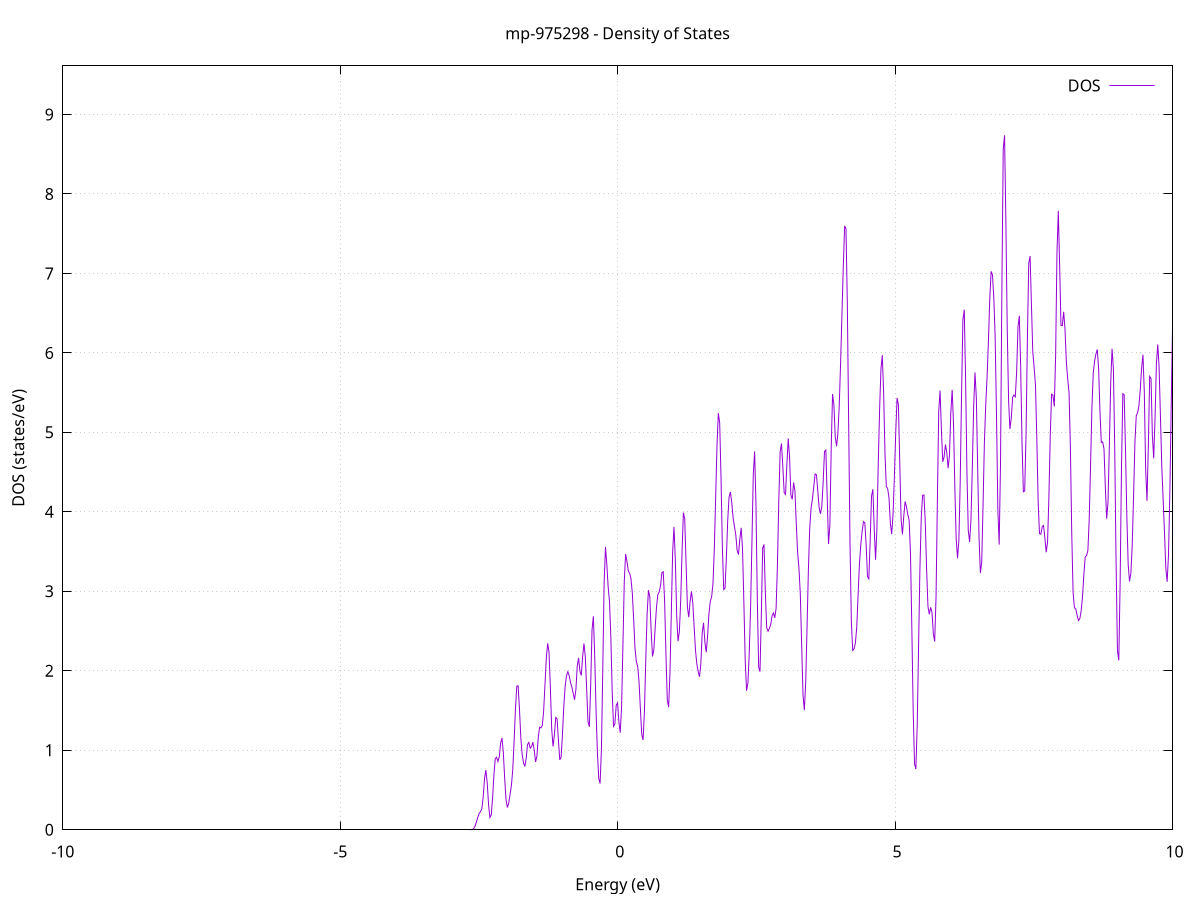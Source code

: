 set title 'mp-975298 - Density of States'
set xlabel 'Energy (eV)'
set ylabel 'DOS (states/eV)'
set grid
set xrange [-10:10]
set yrange [0:9.611]
set xzeroaxis lt -1
set terminal png size 800,600
set output 'mp-975298_dos_gnuplot.png'
plot '-' using 1:2 with lines title 'DOS'
-30.371600 0.000000
-30.347400 0.000000
-30.323200 0.000000
-30.298900 0.000000
-30.274700 0.000000
-30.250500 0.000000
-30.226300 0.000000
-30.202100 0.000000
-30.177800 0.000000
-30.153600 0.000000
-30.129400 0.000000
-30.105200 0.000000
-30.081000 0.000000
-30.056800 0.000000
-30.032500 0.000000
-30.008300 0.000000
-29.984100 0.000000
-29.959900 0.000000
-29.935700 0.000000
-29.911400 0.000000
-29.887200 0.000000
-29.863000 0.000000
-29.838800 0.000000
-29.814600 0.000000
-29.790400 0.000000
-29.766100 0.000000
-29.741900 0.000000
-29.717700 0.000000
-29.693500 0.000000
-29.669300 0.000000
-29.645000 0.000000
-29.620800 0.000000
-29.596600 0.000000
-29.572400 0.000000
-29.548200 0.000000
-29.523900 0.000000
-29.499700 0.000000
-29.475500 0.000000
-29.451300 0.000000
-29.427100 0.000000
-29.402900 0.000000
-29.378600 0.000000
-29.354400 0.000000
-29.330200 0.000000
-29.306000 0.000000
-29.281800 0.000000
-29.257500 0.000000
-29.233300 0.000000
-29.209100 0.000000
-29.184900 0.000000
-29.160700 0.000000
-29.136500 0.000000
-29.112200 0.000000
-29.088000 0.000000
-29.063800 0.000000
-29.039600 0.000000
-29.015400 0.000000
-28.991100 0.000000
-28.966900 0.000000
-28.942700 0.000000
-28.918500 0.000000
-28.894300 0.000000
-28.870000 0.000000
-28.845800 0.000000
-28.821600 0.000000
-28.797400 0.000000
-28.773200 0.000000
-28.749000 0.000000
-28.724700 0.000000
-28.700500 0.000000
-28.676300 0.000000
-28.652100 0.000000
-28.627900 0.000000
-28.603600 0.000000
-28.579400 0.000000
-28.555200 0.000000
-28.531000 0.000000
-28.506800 0.000000
-28.482600 0.000000
-28.458300 0.000000
-28.434100 0.000000
-28.409900 0.000000
-28.385700 0.000000
-28.361500 0.000000
-28.337200 0.000100
-28.313000 0.002000
-28.288800 0.029400
-28.264600 0.271600
-28.240400 1.593400
-28.216200 5.942400
-28.191900 14.098600
-28.167700 21.294900
-28.143500 20.483600
-28.119300 12.547600
-28.095100 4.892800
-28.070800 1.213600
-28.046600 0.191300
-28.022400 0.019100
-27.998200 0.001200
-27.974000 0.000000
-27.949700 0.000000
-27.925500 0.000000
-27.901300 0.000000
-27.877100 0.000000
-27.852900 0.000000
-27.828700 0.000000
-27.804400 0.000000
-27.780200 0.000000
-27.756000 0.000000
-27.731800 0.000000
-27.707600 0.000000
-27.683300 0.000000
-27.659100 0.000000
-27.634900 0.000000
-27.610700 0.000000
-27.586500 0.000000
-27.562300 0.000000
-27.538000 0.000000
-27.513800 0.000000
-27.489600 0.000000
-27.465400 0.000000
-27.441200 0.000000
-27.416900 0.000000
-27.392700 0.000000
-27.368500 0.000000
-27.344300 0.000000
-27.320100 0.000000
-27.295800 0.000000
-27.271600 0.000000
-27.247400 0.000000
-27.223200 0.000000
-27.199000 0.000000
-27.174800 0.000000
-27.150500 0.000000
-27.126300 0.000000
-27.102100 0.000000
-27.077900 0.000000
-27.053700 0.000000
-27.029400 0.000000
-27.005200 0.000000
-26.981000 0.000000
-26.956800 0.000000
-26.932600 0.000000
-26.908400 0.000000
-26.884100 0.000000
-26.859900 0.000000
-26.835700 0.000000
-26.811500 0.000000
-26.787300 0.000000
-26.763000 0.000000
-26.738800 0.000000
-26.714600 0.000000
-26.690400 0.000000
-26.666200 0.000000
-26.641900 0.000000
-26.617700 0.000000
-26.593500 0.000000
-26.569300 0.000000
-26.545100 0.000000
-26.520900 0.000000
-26.496600 0.000000
-26.472400 0.000000
-26.448200 0.000000
-26.424000 0.000000
-26.399800 0.000000
-26.375500 0.000000
-26.351300 0.000000
-26.327100 0.000000
-26.302900 0.000000
-26.278700 0.000000
-26.254500 0.000000
-26.230200 0.000000
-26.206000 0.000000
-26.181800 0.000000
-26.157600 0.000000
-26.133400 0.000000
-26.109100 0.000000
-26.084900 0.000000
-26.060700 0.000000
-26.036500 0.000000
-26.012300 0.000000
-25.988000 0.000000
-25.963800 0.000000
-25.939600 0.000000
-25.915400 0.000000
-25.891200 0.000000
-25.867000 0.000000
-25.842700 0.000000
-25.818500 0.000000
-25.794300 0.000000
-25.770100 0.000000
-25.745900 0.000000
-25.721600 0.000000
-25.697400 0.000000
-25.673200 0.000000
-25.649000 0.000000
-25.624800 0.000000
-25.600600 0.000000
-25.576300 0.000000
-25.552100 0.000000
-25.527900 0.000000
-25.503700 0.000000
-25.479500 0.000000
-25.455200 0.000000
-25.431000 0.000000
-25.406800 0.000000
-25.382600 0.000000
-25.358400 0.000000
-25.334200 0.000000
-25.309900 0.000000
-25.285700 0.000000
-25.261500 0.000000
-25.237300 0.000000
-25.213100 0.000000
-25.188800 0.000000
-25.164600 0.000000
-25.140400 0.000000
-25.116200 0.000000
-25.092000 0.000000
-25.067700 0.000900
-25.043500 0.017700
-25.019300 0.233100
-24.995100 1.976500
-24.970900 10.793400
-24.946700 38.010300
-24.922400 86.429600
-24.898200 127.137300
-24.874000 122.303500
-24.849800 82.847000
-24.825600 55.965400
-24.801300 58.273100
-24.777100 64.469500
-24.752900 52.335600
-24.728700 28.777300
-24.704500 10.596200
-24.680300 2.598600
-24.656000 0.421200
-24.631800 0.044700
-24.607600 0.003100
-24.583400 0.000100
-24.559200 0.000000
-24.534900 0.000000
-24.510700 0.000000
-24.486500 0.000000
-24.462300 0.000000
-24.438100 0.000000
-24.413800 0.000000
-24.389600 0.000000
-24.365400 0.000000
-24.341200 0.000000
-24.317000 0.000000
-24.292800 0.000000
-24.268500 0.000000
-24.244300 0.000000
-24.220100 0.000000
-24.195900 0.000000
-24.171700 0.000000
-24.147400 0.000000
-24.123200 0.000000
-24.099000 0.000000
-24.074800 0.000000
-24.050600 0.000000
-24.026400 0.000000
-24.002100 0.000000
-23.977900 0.000000
-23.953700 0.000000
-23.929500 0.000000
-23.905300 0.000000
-23.881000 0.000000
-23.856800 0.000000
-23.832600 0.000000
-23.808400 0.000000
-23.784200 0.000000
-23.759900 0.000000
-23.735700 0.000000
-23.711500 0.000000
-23.687300 0.000000
-23.663100 0.000000
-23.638900 0.000000
-23.614600 0.000000
-23.590400 0.000000
-23.566200 0.000000
-23.542000 0.000000
-23.517800 0.000000
-23.493500 0.000000
-23.469300 0.000000
-23.445100 0.000000
-23.420900 0.000000
-23.396700 0.000000
-23.372500 0.000000
-23.348200 0.000000
-23.324000 0.000000
-23.299800 0.000000
-23.275600 0.000000
-23.251400 0.000000
-23.227100 0.000000
-23.202900 0.000000
-23.178700 0.000000
-23.154500 0.000000
-23.130300 0.000000
-23.106000 0.000000
-23.081800 0.000000
-23.057600 0.000000
-23.033400 0.000000
-23.009200 0.000000
-22.985000 0.000000
-22.960700 0.000000
-22.936500 0.000000
-22.912300 0.000000
-22.888100 0.000000
-22.863900 0.000000
-22.839600 0.000000
-22.815400 0.000000
-22.791200 0.000000
-22.767000 0.000000
-22.742800 0.000000
-22.718600 0.000000
-22.694300 0.000000
-22.670100 0.000000
-22.645900 0.000000
-22.621700 0.000000
-22.597500 0.000000
-22.573200 0.000000
-22.549000 0.000000
-22.524800 0.000000
-22.500600 0.000000
-22.476400 0.000000
-22.452200 0.000000
-22.427900 0.000000
-22.403700 0.000000
-22.379500 0.000000
-22.355300 0.000000
-22.331100 0.000000
-22.306800 0.000000
-22.282600 0.000000
-22.258400 0.000000
-22.234200 0.000000
-22.210000 0.000000
-22.185700 0.000000
-22.161500 0.000000
-22.137300 0.000000
-22.113100 0.000000
-22.088900 0.000000
-22.064700 0.000000
-22.040400 0.000000
-22.016200 0.000000
-21.992000 0.000000
-21.967800 0.000000
-21.943600 0.000000
-21.919300 0.000000
-21.895100 0.000000
-21.870900 0.000000
-21.846700 0.000000
-21.822500 0.000000
-21.798300 0.000000
-21.774000 0.000000
-21.749800 0.000000
-21.725600 0.000000
-21.701400 0.000000
-21.677200 0.000000
-21.652900 0.000000
-21.628700 0.000000
-21.604500 0.000000
-21.580300 0.000000
-21.556100 0.000000
-21.531800 0.000000
-21.507600 0.000000
-21.483400 0.000000
-21.459200 0.000000
-21.435000 0.000000
-21.410800 0.000000
-21.386500 0.000000
-21.362300 0.000000
-21.338100 0.000000
-21.313900 0.000000
-21.289700 0.000000
-21.265400 0.000000
-21.241200 0.000000
-21.217000 0.000000
-21.192800 0.000000
-21.168600 0.000000
-21.144400 0.000000
-21.120100 0.000000
-21.095900 0.000000
-21.071700 0.000000
-21.047500 0.000000
-21.023300 0.000000
-20.999000 0.000000
-20.974800 0.000000
-20.950600 0.000000
-20.926400 0.000000
-20.902200 0.000000
-20.877900 0.000000
-20.853700 0.000000
-20.829500 0.000000
-20.805300 0.000000
-20.781100 0.000000
-20.756900 0.000000
-20.732600 0.000000
-20.708400 0.000000
-20.684200 0.000000
-20.660000 0.000000
-20.635800 0.000000
-20.611500 0.000000
-20.587300 0.000000
-20.563100 0.000000
-20.538900 0.000000
-20.514700 0.000000
-20.490500 0.000000
-20.466200 0.000000
-20.442000 0.000000
-20.417800 0.000000
-20.393600 0.000000
-20.369400 0.000000
-20.345100 0.000000
-20.320900 0.000000
-20.296700 0.000000
-20.272500 0.000000
-20.248300 0.000000
-20.224100 0.000000
-20.199800 0.000000
-20.175600 0.000000
-20.151400 0.000000
-20.127200 0.000000
-20.103000 0.000000
-20.078700 0.000000
-20.054500 0.000000
-20.030300 0.000000
-20.006100 0.000000
-19.981900 0.000000
-19.957600 0.000000
-19.933400 0.000000
-19.909200 0.000000
-19.885000 0.000000
-19.860800 0.000000
-19.836600 0.000000
-19.812300 0.000000
-19.788100 0.000000
-19.763900 0.000000
-19.739700 0.000000
-19.715500 0.000000
-19.691200 0.000000
-19.667000 0.000000
-19.642800 0.000000
-19.618600 0.000000
-19.594400 0.000000
-19.570200 0.000000
-19.545900 0.000000
-19.521700 0.000000
-19.497500 0.000000
-19.473300 0.000000
-19.449100 0.000000
-19.424800 0.000000
-19.400600 0.000000
-19.376400 0.000000
-19.352200 0.000000
-19.328000 0.000000
-19.303700 0.000000
-19.279500 0.000000
-19.255300 0.000000
-19.231100 0.000000
-19.206900 0.000000
-19.182700 0.000000
-19.158400 0.000000
-19.134200 0.000000
-19.110000 0.000000
-19.085800 0.000000
-19.061600 0.000000
-19.037300 0.000000
-19.013100 0.000000
-18.988900 0.000000
-18.964700 0.000000
-18.940500 0.000000
-18.916300 0.000000
-18.892000 0.000000
-18.867800 0.000000
-18.843600 0.000000
-18.819400 0.000000
-18.795200 0.000000
-18.770900 0.000000
-18.746700 0.000000
-18.722500 0.000000
-18.698300 0.000000
-18.674100 0.000000
-18.649800 0.000000
-18.625600 0.000000
-18.601400 0.000000
-18.577200 0.000000
-18.553000 0.000000
-18.528800 0.000000
-18.504500 0.000000
-18.480300 0.000000
-18.456100 0.000000
-18.431900 0.000000
-18.407700 0.000000
-18.383400 0.000000
-18.359200 0.000000
-18.335000 0.000000
-18.310800 0.000000
-18.286600 0.000000
-18.262400 0.000000
-18.238100 0.000000
-18.213900 0.000000
-18.189700 0.000000
-18.165500 0.000000
-18.141300 0.000000
-18.117000 0.000000
-18.092800 0.000000
-18.068600 0.000000
-18.044400 0.000000
-18.020200 0.000000
-17.995900 0.000000
-17.971700 0.000000
-17.947500 0.000000
-17.923300 0.000000
-17.899100 0.000000
-17.874900 0.000000
-17.850600 0.000000
-17.826400 0.000000
-17.802200 0.000000
-17.778000 0.000000
-17.753800 0.000000
-17.729500 0.000000
-17.705300 0.000000
-17.681100 0.000000
-17.656900 0.000000
-17.632700 0.000000
-17.608500 0.000000
-17.584200 0.000000
-17.560000 0.000000
-17.535800 0.000000
-17.511600 0.000000
-17.487400 0.000000
-17.463100 0.000000
-17.438900 0.000000
-17.414700 0.000000
-17.390500 0.000000
-17.366300 0.000000
-17.342100 0.000000
-17.317800 0.000000
-17.293600 0.000000
-17.269400 0.000000
-17.245200 0.000000
-17.221000 0.000000
-17.196700 0.000000
-17.172500 0.000000
-17.148300 0.000000
-17.124100 0.000000
-17.099900 0.000000
-17.075600 0.000000
-17.051400 0.000000
-17.027200 0.000000
-17.003000 0.000000
-16.978800 0.000000
-16.954600 0.000000
-16.930300 0.000000
-16.906100 0.000000
-16.881900 0.000000
-16.857700 0.000000
-16.833500 0.000000
-16.809200 0.000000
-16.785000 0.000000
-16.760800 0.000000
-16.736600 0.000000
-16.712400 0.000000
-16.688200 0.000000
-16.663900 0.000000
-16.639700 0.000000
-16.615500 0.000000
-16.591300 0.000000
-16.567100 0.000000
-16.542800 0.000000
-16.518600 0.000000
-16.494400 0.000000
-16.470200 0.000000
-16.446000 0.000000
-16.421700 0.000000
-16.397500 0.000000
-16.373300 0.000000
-16.349100 0.000000
-16.324900 0.000000
-16.300700 0.000000
-16.276400 0.000000
-16.252200 0.000000
-16.228000 0.000000
-16.203800 0.000000
-16.179600 0.000000
-16.155300 0.000000
-16.131100 0.000000
-16.106900 0.000000
-16.082700 0.000000
-16.058500 0.000000
-16.034300 0.000000
-16.010000 0.000000
-15.985800 0.000000
-15.961600 0.000000
-15.937400 0.000000
-15.913200 0.000000
-15.888900 0.000000
-15.864700 0.000000
-15.840500 0.000000
-15.816300 0.000000
-15.792100 0.000000
-15.767800 0.000000
-15.743600 0.000000
-15.719400 0.000000
-15.695200 0.000000
-15.671000 0.000000
-15.646800 0.000000
-15.622500 0.000000
-15.598300 0.000000
-15.574100 0.000000
-15.549900 0.000000
-15.525700 0.000000
-15.501400 0.000000
-15.477200 0.000000
-15.453000 0.000000
-15.428800 0.000000
-15.404600 0.000000
-15.380400 0.000000
-15.356100 0.000000
-15.331900 0.000000
-15.307700 0.000000
-15.283500 0.000000
-15.259300 0.000000
-15.235000 0.000000
-15.210800 0.000000
-15.186600 0.000000
-15.162400 0.000000
-15.138200 0.000000
-15.113900 0.000000
-15.089700 0.000000
-15.065500 0.000000
-15.041300 0.000000
-15.017100 0.000000
-14.992900 0.000000
-14.968600 0.000000
-14.944400 0.000000
-14.920200 0.000000
-14.896000 0.000000
-14.871800 0.000000
-14.847500 0.000000
-14.823300 0.000000
-14.799100 0.000000
-14.774900 0.000000
-14.750700 0.000000
-14.726500 0.000000
-14.702200 0.000000
-14.678000 0.000000
-14.653800 0.000000
-14.629600 0.000000
-14.605400 0.000000
-14.581100 0.000000
-14.556900 0.000000
-14.532700 0.000000
-14.508500 0.000000
-14.484300 0.000000
-14.460100 0.000000
-14.435800 0.000000
-14.411600 0.000000
-14.387400 0.000000
-14.363200 0.000000
-14.339000 0.000000
-14.314700 0.000000
-14.290500 0.000000
-14.266300 0.000000
-14.242100 0.000000
-14.217900 0.000000
-14.193600 0.000000
-14.169400 0.000000
-14.145200 0.000000
-14.121000 0.000000
-14.096800 0.000000
-14.072600 0.000000
-14.048300 0.000000
-14.024100 0.000000
-13.999900 0.000000
-13.975700 0.000000
-13.951500 0.000000
-13.927200 0.000000
-13.903000 0.000000
-13.878800 0.000000
-13.854600 0.000000
-13.830400 0.000000
-13.806200 0.000000
-13.781900 0.000000
-13.757700 0.000000
-13.733500 0.000000
-13.709300 0.000000
-13.685100 0.000000
-13.660800 0.000000
-13.636600 0.000000
-13.612400 0.000000
-13.588200 0.000000
-13.564000 0.000000
-13.539700 0.000000
-13.515500 0.000000
-13.491300 0.000000
-13.467100 0.000000
-13.442900 0.000000
-13.418700 0.000000
-13.394400 0.000000
-13.370200 0.000000
-13.346000 0.000000
-13.321800 0.000000
-13.297600 0.000000
-13.273300 0.000000
-13.249100 0.000000
-13.224900 0.000000
-13.200700 0.000000
-13.176500 0.000000
-13.152300 0.000000
-13.128000 0.000000
-13.103800 0.000000
-13.079600 0.000000
-13.055400 0.000000
-13.031200 0.000000
-13.006900 0.000000
-12.982700 0.000000
-12.958500 0.000000
-12.934300 0.000000
-12.910100 0.000000
-12.885800 0.000000
-12.861600 0.000000
-12.837400 0.000000
-12.813200 0.000000
-12.789000 0.000000
-12.764800 0.000000
-12.740500 0.000000
-12.716300 0.000000
-12.692100 0.000000
-12.667900 0.000000
-12.643700 0.000000
-12.619400 0.000000
-12.595200 0.000000
-12.571000 0.000000
-12.546800 0.000000
-12.522600 0.000100
-12.498400 0.002700
-12.474100 0.044100
-12.449900 0.456300
-12.425700 3.011300
-12.401500 12.689500
-12.377300 34.179600
-12.353000 58.883700
-12.328800 64.902300
-12.304600 45.764400
-12.280400 20.634800
-12.256200 5.944600
-12.231900 1.093000
-12.207700 0.128100
-12.183500 0.009600
-12.159300 0.000500
-12.135100 0.000000
-12.110900 0.000000
-12.086600 0.000000
-12.062400 0.000000
-12.038200 0.000000
-12.014000 0.000000
-11.989800 0.000000
-11.965500 0.000000
-11.941300 0.000000
-11.917100 0.000000
-11.892900 0.000000
-11.868700 0.000000
-11.844500 0.000000
-11.820200 0.000000
-11.796000 0.000000
-11.771800 0.000000
-11.747600 0.000000
-11.723400 0.000000
-11.699100 0.000000
-11.674900 0.000000
-11.650700 0.000000
-11.626500 0.000000
-11.602300 0.000000
-11.578100 0.000000
-11.553800 0.000000
-11.529600 0.000000
-11.505400 0.000000
-11.481200 0.000000
-11.457000 0.000000
-11.432700 0.000000
-11.408500 0.000000
-11.384300 0.000000
-11.360100 0.000000
-11.335900 0.000000
-11.311600 0.000000
-11.287400 0.000000
-11.263200 0.000000
-11.239000 0.000000
-11.214800 0.000000
-11.190600 0.000000
-11.166300 0.000000
-11.142100 0.000000
-11.117900 0.000000
-11.093700 0.000000
-11.069500 0.000000
-11.045200 0.000000
-11.021000 0.000000
-10.996800 0.000000
-10.972600 0.000000
-10.948400 0.000000
-10.924200 0.000000
-10.899900 0.000000
-10.875700 0.000000
-10.851500 0.000000
-10.827300 0.000000
-10.803100 0.000000
-10.778800 0.000000
-10.754600 0.000000
-10.730400 0.000000
-10.706200 0.000000
-10.682000 0.000000
-10.657700 0.000000
-10.633500 0.000000
-10.609300 0.000000
-10.585100 0.000000
-10.560900 0.000000
-10.536700 0.000000
-10.512400 0.000000
-10.488200 0.000000
-10.464000 0.000000
-10.439800 0.000000
-10.415600 0.000000
-10.391300 0.000000
-10.367100 0.000000
-10.342900 0.000000
-10.318700 0.000000
-10.294500 0.000000
-10.270300 0.000000
-10.246000 0.000000
-10.221800 0.000000
-10.197600 0.000000
-10.173400 0.000000
-10.149200 0.000000
-10.124900 0.000000
-10.100700 0.000000
-10.076500 0.000000
-10.052300 0.000000
-10.028100 0.000000
-10.003800 0.000000
-9.979600 0.000000
-9.955400 0.000000
-9.931200 0.000000
-9.907000 0.000000
-9.882800 0.000000
-9.858500 0.000000
-9.834300 0.000000
-9.810100 0.000000
-9.785900 0.000000
-9.761700 0.000000
-9.737400 0.000000
-9.713200 0.000000
-9.689000 0.000000
-9.664800 0.000000
-9.640600 0.000000
-9.616400 0.000000
-9.592100 0.000000
-9.567900 0.000000
-9.543700 0.000000
-9.519500 0.000000
-9.495300 0.000000
-9.471000 0.000000
-9.446800 0.000000
-9.422600 0.000000
-9.398400 0.000000
-9.374200 0.000000
-9.349900 0.000000
-9.325700 0.000000
-9.301500 0.000000
-9.277300 0.000000
-9.253100 0.000000
-9.228900 0.000000
-9.204600 0.000000
-9.180400 0.000000
-9.156200 0.000000
-9.132000 0.000000
-9.107800 0.000000
-9.083500 0.000000
-9.059300 0.000000
-9.035100 0.000000
-9.010900 0.000000
-8.986700 0.000000
-8.962500 0.000000
-8.938200 0.000000
-8.914000 0.000000
-8.889800 0.000000
-8.865600 0.000000
-8.841400 0.000000
-8.817100 0.000000
-8.792900 0.000000
-8.768700 0.000000
-8.744500 0.000000
-8.720300 0.000000
-8.696100 0.000000
-8.671800 0.000000
-8.647600 0.000000
-8.623400 0.000000
-8.599200 0.000000
-8.575000 0.000000
-8.550700 0.000000
-8.526500 0.000000
-8.502300 0.000000
-8.478100 0.000000
-8.453900 0.000000
-8.429600 0.000000
-8.405400 0.000000
-8.381200 0.000000
-8.357000 0.000000
-8.332800 0.000000
-8.308600 0.000000
-8.284300 0.000000
-8.260100 0.000000
-8.235900 0.000000
-8.211700 0.000000
-8.187500 0.000000
-8.163200 0.000000
-8.139000 0.000000
-8.114800 0.000000
-8.090600 0.000000
-8.066400 0.000000
-8.042200 0.000000
-8.017900 0.000000
-7.993700 0.000000
-7.969500 0.000000
-7.945300 0.000000
-7.921100 0.000000
-7.896800 0.000000
-7.872600 0.000000
-7.848400 0.000000
-7.824200 0.000000
-7.800000 0.000000
-7.775700 0.000000
-7.751500 0.000000
-7.727300 0.000000
-7.703100 0.000000
-7.678900 0.000000
-7.654700 0.000000
-7.630400 0.000000
-7.606200 0.000000
-7.582000 0.000000
-7.557800 0.000000
-7.533600 0.000000
-7.509300 0.000000
-7.485100 0.000000
-7.460900 0.000000
-7.436700 0.000000
-7.412500 0.000000
-7.388300 0.000000
-7.364000 0.000000
-7.339800 0.000000
-7.315600 0.000000
-7.291400 0.000000
-7.267200 0.000000
-7.242900 0.000000
-7.218700 0.000000
-7.194500 0.000000
-7.170300 0.000000
-7.146100 0.000000
-7.121800 0.000000
-7.097600 0.000000
-7.073400 0.000000
-7.049200 0.000000
-7.025000 0.000000
-7.000800 0.000000
-6.976500 0.000000
-6.952300 0.000000
-6.928100 0.000000
-6.903900 0.000000
-6.879700 0.000000
-6.855400 0.000000
-6.831200 0.000000
-6.807000 0.000000
-6.782800 0.000000
-6.758600 0.000000
-6.734400 0.000000
-6.710100 0.000000
-6.685900 0.000000
-6.661700 0.000000
-6.637500 0.000000
-6.613300 0.000000
-6.589000 0.000000
-6.564800 0.000000
-6.540600 0.000000
-6.516400 0.000000
-6.492200 0.000000
-6.467900 0.000000
-6.443700 0.000000
-6.419500 0.000000
-6.395300 0.000000
-6.371100 0.000000
-6.346900 0.000000
-6.322600 0.000000
-6.298400 0.000000
-6.274200 0.000000
-6.250000 0.000000
-6.225800 0.000000
-6.201500 0.000000
-6.177300 0.000000
-6.153100 0.000000
-6.128900 0.000000
-6.104700 0.000000
-6.080500 0.000000
-6.056200 0.000000
-6.032000 0.000000
-6.007800 0.000000
-5.983600 0.000000
-5.959400 0.000000
-5.935100 0.000000
-5.910900 0.000000
-5.886700 0.000000
-5.862500 0.000000
-5.838300 0.000000
-5.814100 0.000000
-5.789800 0.000000
-5.765600 0.000000
-5.741400 0.000000
-5.717200 0.000000
-5.693000 0.000000
-5.668700 0.000000
-5.644500 0.000000
-5.620300 0.000000
-5.596100 0.000000
-5.571900 0.000000
-5.547600 0.000000
-5.523400 0.000000
-5.499200 0.000000
-5.475000 0.000000
-5.450800 0.000000
-5.426600 0.000000
-5.402300 0.000000
-5.378100 0.000000
-5.353900 0.000000
-5.329700 0.000000
-5.305500 0.000000
-5.281200 0.000000
-5.257000 0.000000
-5.232800 0.000000
-5.208600 0.000000
-5.184400 0.000000
-5.160200 0.000000
-5.135900 0.000000
-5.111700 0.000000
-5.087500 0.000000
-5.063300 0.000000
-5.039100 0.000000
-5.014800 0.000000
-4.990600 0.000000
-4.966400 0.000000
-4.942200 0.000000
-4.918000 0.000000
-4.893700 0.000000
-4.869500 0.000000
-4.845300 0.000000
-4.821100 0.000000
-4.796900 0.000000
-4.772700 0.000000
-4.748400 0.000000
-4.724200 0.000000
-4.700000 0.000000
-4.675800 0.000000
-4.651600 0.000000
-4.627300 0.000000
-4.603100 0.000000
-4.578900 0.000000
-4.554700 0.000000
-4.530500 0.000000
-4.506300 0.000000
-4.482000 0.000000
-4.457800 0.000000
-4.433600 0.000000
-4.409400 0.000000
-4.385200 0.000000
-4.360900 0.000000
-4.336700 0.000000
-4.312500 0.000000
-4.288300 0.000000
-4.264100 0.000000
-4.239800 0.000000
-4.215600 0.000000
-4.191400 0.000000
-4.167200 0.000000
-4.143000 0.000000
-4.118800 0.000000
-4.094500 0.000000
-4.070300 0.000000
-4.046100 0.000000
-4.021900 0.000000
-3.997700 0.000000
-3.973400 0.000000
-3.949200 0.000000
-3.925000 0.000000
-3.900800 0.000000
-3.876600 0.000000
-3.852400 0.000000
-3.828100 0.000000
-3.803900 0.000000
-3.779700 0.000000
-3.755500 0.000000
-3.731300 0.000000
-3.707000 0.000000
-3.682800 0.000000
-3.658600 0.000000
-3.634400 0.000000
-3.610200 0.000000
-3.585900 0.000000
-3.561700 0.000000
-3.537500 0.000000
-3.513300 0.000000
-3.489100 0.000000
-3.464900 0.000000
-3.440600 0.000000
-3.416400 0.000000
-3.392200 0.000000
-3.368000 0.000000
-3.343800 0.000000
-3.319500 0.000000
-3.295300 0.000000
-3.271100 0.000000
-3.246900 0.000000
-3.222700 0.000000
-3.198500 0.000000
-3.174200 0.000000
-3.150000 0.000000
-3.125800 0.000000
-3.101600 0.000000
-3.077400 0.000000
-3.053100 0.000000
-3.028900 0.000000
-3.004700 0.000000
-2.980500 0.000000
-2.956300 0.000000
-2.932100 0.000000
-2.907800 0.000000
-2.883600 0.000000
-2.859400 0.000000
-2.835200 0.000000
-2.811000 0.000000
-2.786700 0.000000
-2.762500 0.000000
-2.738300 0.000000
-2.714100 0.000000
-2.689900 0.000000
-2.665600 0.000000
-2.641400 0.000500
-2.617200 0.003600
-2.593000 0.016200
-2.568800 0.048000
-2.544600 0.099700
-2.520300 0.157900
-2.496100 0.205000
-2.471900 0.227700
-2.447700 0.263200
-2.423500 0.408500
-2.399200 0.645300
-2.375000 0.751600
-2.350800 0.591000
-2.326600 0.318200
-2.302400 0.153500
-2.278200 0.184700
-2.253900 0.399100
-2.229700 0.694000
-2.205500 0.895100
-2.181300 0.912100
-2.157100 0.858900
-2.132800 0.921800
-2.108600 1.092700
-2.084400 1.154900
-2.060200 0.970400
-2.036000 0.645100
-2.011700 0.379300
-1.987500 0.280400
-1.963300 0.332800
-1.939100 0.444200
-1.914900 0.557900
-1.890700 0.751800
-1.866400 1.102500
-1.842200 1.516800
-1.818000 1.805600
-1.793800 1.812200
-1.769600 1.522800
-1.745300 1.160700
-1.721100 0.948000
-1.696900 0.844200
-1.672700 0.796400
-1.648500 0.897500
-1.624300 1.071700
-1.600000 1.099500
-1.575800 1.026300
-1.551600 1.049200
-1.527400 1.101600
-1.503200 0.998600
-1.478900 0.853800
-1.454700 0.928500
-1.430500 1.163200
-1.406300 1.289900
-1.382100 1.282200
-1.357800 1.311700
-1.333600 1.495200
-1.309400 1.827900
-1.285200 2.167100
-1.261000 2.345600
-1.236800 2.232300
-1.212500 1.786100
-1.188300 1.264700
-1.164100 1.048200
-1.139900 1.192400
-1.115700 1.412900
-1.091400 1.397300
-1.067200 1.121500
-1.043000 0.880000
-1.018800 0.914700
-0.994600 1.200000
-0.970400 1.553500
-0.946100 1.805500
-0.921900 1.939200
-0.897700 1.989100
-0.873500 1.938400
-0.849300 1.851700
-0.825000 1.796900
-0.800800 1.715700
-0.776600 1.636700
-0.752400 1.762300
-0.728200 2.058900
-0.704000 2.163000
-0.679700 1.993600
-0.655500 1.942000
-0.631300 2.176200
-0.607100 2.343700
-0.582900 2.178500
-0.558600 1.770500
-0.534400 1.356800
-0.510200 1.296300
-0.486000 1.811500
-0.461800 2.514300
-0.437500 2.686800
-0.413300 2.183900
-0.389100 1.496400
-0.364900 0.975400
-0.340700 0.646600
-0.316500 0.581900
-0.292200 1.011300
-0.268000 2.008700
-0.243800 3.098600
-0.219600 3.558800
-0.195400 3.342500
-0.171100 3.056000
-0.146900 2.872100
-0.122700 2.427500
-0.098500 1.743800
-0.074300 1.300700
-0.050100 1.331800
-0.025800 1.568400
-0.001600 1.596200
0.022600 1.359300
0.046800 1.221300
0.071000 1.545700
0.095300 2.323400
0.119500 3.123800
0.143700 3.468100
0.167900 3.376700
0.192100 3.254500
0.216400 3.228000
0.240600 3.157300
0.264800 2.976100
0.289000 2.640000
0.313200 2.278000
0.337400 2.115200
0.361700 2.051300
0.385900 1.855700
0.410100 1.519600
0.434300 1.199600
0.458500 1.130100
0.482800 1.488300
0.507000 2.137300
0.531200 2.717200
0.555400 3.013700
0.579600 2.929300
0.603800 2.508000
0.628100 2.181000
0.652300 2.262200
0.676500 2.546400
0.700700 2.805500
0.724900 2.959300
0.749200 2.993500
0.773400 3.072100
0.797600 3.236300
0.821800 3.246500
0.846000 2.887200
0.870300 2.216900
0.894500 1.635200
0.918700 1.542700
0.942900 1.970800
0.967100 2.721900
0.991300 3.497900
1.015600 3.810800
1.039800 3.395100
1.064000 2.700600
1.088200 2.372200
1.112400 2.492800
1.136700 2.888000
1.160900 3.498300
1.185100 3.990300
1.209300 3.911700
1.233500 3.343400
1.257700 2.799100
1.282000 2.674100
1.306200 2.876900
1.330400 2.998500
1.354600 2.849500
1.378800 2.547800
1.403100 2.257900
1.427300 2.086900
1.451500 1.992400
1.475700 1.925100
1.499900 2.092300
1.524200 2.479600
1.548400 2.603800
1.572600 2.360200
1.596800 2.233400
1.621000 2.438200
1.645200 2.718600
1.669500 2.872000
1.693700 2.930900
1.717900 3.094200
1.742100 3.532200
1.766300 4.175800
1.790600 4.830600
1.814800 5.242100
1.839000 5.120400
1.863200 4.425900
1.887400 3.551800
1.911600 3.022600
1.935900 3.040900
1.960100 3.436400
1.984300 3.897400
2.008500 4.190000
2.032700 4.249100
2.057000 4.116800
2.081200 3.924300
2.105400 3.815000
2.129600 3.707400
2.153800 3.515000
2.178000 3.462700
2.202300 3.661600
2.226500 3.798700
2.250700 3.533300
2.274900 2.863100
2.299100 2.126800
2.323400 1.750100
2.347600 1.843000
2.371800 2.219500
2.396000 2.799100
2.420200 3.615000
2.444500 4.464200
2.468700 4.760300
2.492900 4.090500
2.517100 2.901600
2.541300 2.046200
2.565500 1.989000
2.589800 2.711100
2.614000 3.544700
2.638200 3.590100
2.662400 2.973500
2.686600 2.541500
2.710900 2.497600
2.735100 2.532500
2.759300 2.584500
2.783500 2.694300
2.807700 2.728000
2.831900 2.666000
2.856200 2.790400
2.880400 3.342300
2.904600 4.150200
2.928800 4.757900
2.953000 4.859600
2.977300 4.564800
3.001500 4.239900
3.025700 4.219700
3.049900 4.593800
3.074100 4.923900
3.098400 4.687400
3.122600 4.207900
3.146800 4.157400
3.171000 4.369600
3.195200 4.264700
3.219400 3.849000
3.243700 3.489400
3.267900 3.289900
3.292100 2.967000
3.316300 2.332100
3.340500 1.698700
3.364800 1.503700
3.389000 1.852700
3.413200 2.534900
3.437400 3.258800
3.461600 3.792700
3.485800 4.046000
3.510100 4.159300
3.534300 4.314400
3.558500 4.476500
3.582700 4.466800
3.606900 4.264800
3.631200 4.053900
3.655400 3.975700
3.679600 4.069600
3.703800 4.372300
3.728000 4.758900
3.752300 4.777900
3.776500 4.192100
3.800700 3.594700
3.824900 3.834400
3.849100 4.805700
3.873300 5.481800
3.897600 5.347300
3.921800 4.941800
3.946000 4.826000
3.970200 4.994300
3.994400 5.349300
4.018700 5.886800
4.042900 6.486000
4.067100 7.088100
4.091300 7.597900
4.115500 7.559800
4.139700 6.618600
4.164000 5.080800
4.188200 3.592100
4.212400 2.609700
4.236600 2.257100
4.260800 2.274600
4.285100 2.351300
4.309300 2.549800
4.333500 2.951900
4.357700 3.342100
4.381900 3.586300
4.406200 3.755000
4.430400 3.875700
4.454600 3.862500
4.478800 3.581900
4.503000 3.184700
4.527200 3.157500
4.551500 3.640500
4.575700 4.198000
4.599900 4.284700
4.624100 3.787300
4.648300 3.395900
4.672600 3.789100
4.696800 4.608800
4.721000 5.281300
4.745200 5.793100
4.769400 5.972400
4.793600 5.508200
4.817900 4.739600
4.842100 4.320000
4.866300 4.292700
4.890500 4.176000
4.914700 3.859400
4.939000 3.720300
4.963200 3.959500
4.987400 4.437700
5.011600 4.991800
5.035800 5.433400
5.060000 5.346900
5.084300 4.627900
5.108500 3.903200
5.132700 3.717400
5.156900 3.946200
5.181100 4.130900
5.205400 4.064100
5.229600 3.965000
5.253800 3.896500
5.278000 3.474500
5.302200 2.538100
5.326500 1.495000
5.350700 0.829900
5.374900 0.764400
5.399100 1.316300
5.423300 2.292100
5.447500 3.277600
5.471800 3.921300
5.496000 4.207700
5.520200 4.212600
5.544400 3.865800
5.568600 3.269900
5.592900 2.808000
5.617100 2.711200
5.641300 2.798900
5.665500 2.736500
5.689700 2.467400
5.713900 2.368200
5.738200 2.922100
5.762400 4.129300
5.786600 5.262600
5.810800 5.525700
5.835000 5.034500
5.859300 4.629200
5.883500 4.690000
5.907700 4.846900
5.931900 4.746100
5.956100 4.548800
5.980400 4.709100
6.004600 5.249100
6.028800 5.535100
6.053000 5.116300
6.077200 4.306000
6.101400 3.659800
6.125700 3.415300
6.149900 3.639800
6.174100 4.382700
6.198300 5.479300
6.222500 6.416600
6.246800 6.544000
6.271000 5.679900
6.295200 4.490800
6.319400 3.764500
6.343600 3.620800
6.367800 3.902800
6.392100 4.547200
6.416300 5.323800
6.440500 5.754200
6.464700 5.433300
6.488900 4.539200
6.513200 3.679700
6.537400 3.229500
6.561600 3.366100
6.585800 4.083300
6.610000 4.879600
6.634300 5.356100
6.658500 5.698900
6.682700 6.153700
6.706900 6.685100
6.731100 7.025900
6.755300 6.981300
6.779600 6.696400
6.803800 6.197400
6.828000 5.221900
6.852200 4.031800
6.876400 3.587100
6.900700 4.631300
6.924900 6.784900
6.949100 8.556200
6.973300 8.737500
6.997500 7.620700
7.021700 6.295400
7.046000 5.393800
7.070200 5.042300
7.094400 5.180200
7.118600 5.440800
7.142800 5.469600
7.167100 5.447200
7.191300 5.769500
7.215500 6.329300
7.239700 6.465300
7.263900 5.815900
7.288200 4.863800
7.312400 4.252400
7.336600 4.262400
7.360800 4.984500
7.385000 6.177900
7.409200 7.128000
7.433500 7.217900
7.457700 6.606400
7.481900 6.014700
7.506100 5.814600
7.530300 5.598100
7.554600 4.923300
7.578800 4.119200
7.603000 3.726000
7.627200 3.718200
7.651400 3.813500
7.675600 3.829000
7.699900 3.671300
7.724100 3.491300
7.748300 3.622100
7.772500 4.187700
7.796700 4.952600
7.821000 5.480100
7.845200 5.469100
7.869400 5.324900
7.893600 5.962500
7.917800 7.253100
7.942000 7.787100
7.966300 7.087900
7.990500 6.344700
8.014700 6.342900
8.038900 6.517600
8.063100 6.291400
8.087400 5.876100
8.111600 5.670800
8.135800 5.494900
8.160000 4.805600
8.184200 3.726100
8.208500 2.982000
8.232700 2.795300
8.256900 2.779500
8.281100 2.698200
8.305300 2.631600
8.329500 2.655700
8.353800 2.754300
8.378000 2.932300
8.402200 3.210600
8.426400 3.430500
8.450600 3.448800
8.474900 3.512200
8.499100 3.904100
8.523300 4.585000
8.547500 5.303500
8.571700 5.748100
8.595900 5.893000
8.620200 5.986400
8.644400 6.042900
8.668600 5.803000
8.692800 5.259200
8.717000 4.873600
8.741300 4.879300
8.765500 4.793500
8.789700 4.304100
8.813900 3.913800
8.838100 4.126700
8.862400 4.844500
8.886600 5.632200
8.910800 6.052700
8.935000 5.797800
8.959200 4.775400
8.983400 3.350800
9.007700 2.258000
9.031900 2.131300
9.056100 3.091800
9.080300 4.532700
9.104500 5.486500
9.128800 5.474800
9.153000 4.783300
9.177200 3.941000
9.201400 3.335800
9.225600 3.122900
9.249800 3.228400
9.274100 3.578600
9.298300 4.191800
9.322500 4.866600
9.346700 5.210300
9.370900 5.247300
9.395200 5.336900
9.419400 5.541000
9.443600 5.810800
9.467800 5.976900
9.492000 5.504600
9.516300 4.528100
9.540500 4.138200
9.564700 4.827700
9.588900 5.703900
9.613100 5.677200
9.637300 4.958600
9.661600 4.673300
9.685800 5.190700
9.710000 5.865600
9.734200 6.106100
9.758400 5.822800
9.782700 5.197300
9.806900 4.574800
9.831100 4.157900
9.855300 3.751300
9.879500 3.290300
9.903700 3.120100
9.928000 3.461200
9.952200 4.235500
9.976400 5.309800
10.000600 6.336100
10.024800 6.663200
10.049100 6.032500
10.073300 5.102300
10.097500 4.814900
10.121700 5.552300
10.145900 6.767200
10.170200 7.418700
10.194400 7.282500
10.218600 7.034800
10.242800 6.836800
10.267000 6.248000
10.291200 5.381600
10.315500 4.863700
10.339700 4.803500
10.363900 4.774400
10.388100 4.638800
10.412300 4.565400
10.436600 4.648100
10.460800 5.087900
10.485000 6.143500
10.509200 7.315300
10.533400 7.460600
10.557600 6.497700
10.581900 5.644200
10.606100 5.567100
10.630300 5.760600
10.654500 5.552400
10.678700 4.807600
10.703000 3.993800
10.727200 3.670900
10.751400 3.884100
10.775600 4.268400
10.799800 4.576800
10.824000 5.111000
10.848300 6.351200
10.872500 7.865800
10.896700 8.575100
10.920900 8.111600
10.945100 6.817900
10.969400 5.258300
10.993600 4.186800
11.017800 3.964500
11.042000 4.161300
11.066200 4.193800
11.090500 4.028900
11.114700 4.078200
11.138900 4.707800
11.163100 5.783600
11.187300 6.588800
11.211500 6.622000
11.235800 6.220200
11.260000 5.984100
11.284200 5.951700
11.308400 5.757100
11.332600 5.345300
11.356900 4.924400
11.381100 4.633000
11.405300 4.696000
11.429500 5.278400
11.453700 6.117500
11.477900 6.666700
11.502200 6.402700
11.526400 5.408200
11.550600 4.633800
11.574800 4.795600
11.599000 5.506300
11.623300 6.008000
11.647500 6.151700
11.671700 6.274700
11.695900 6.474900
11.720100 6.362700
11.744400 5.688800
11.768600 5.006700
11.792800 5.169700
11.817000 6.229900
11.841200 7.205600
11.865400 7.049300
11.889700 5.811500
11.913900 4.619200
11.938100 4.251400
11.962300 4.309200
11.986500 4.304700
12.010800 4.326900
12.035000 4.294300
12.059200 4.040500
12.083400 3.899700
12.107600 4.268900
12.131800 5.002400
12.156100 5.606600
12.180300 5.813100
12.204500 5.701200
12.228700 5.456000
12.252900 5.213400
12.277200 5.026500
12.301400 4.905700
12.325600 4.927200
12.349800 5.287600
12.374000 5.825800
12.398300 5.847600
12.422500 5.165400
12.446700 4.514000
12.470900 4.494700
12.495100 4.931500
12.519300 5.272500
12.543600 5.209100
12.567800 4.930500
12.592000 4.741800
12.616200 4.705500
12.640400 4.897500
12.664700 5.364200
12.688900 5.796400
12.713100 5.899100
12.737300 5.816100
12.761500 5.840900
12.785700 5.999200
12.810000 6.185800
12.834200 6.449700
12.858400 6.833500
12.882600 7.196600
12.906800 7.481500
12.931100 7.760800
12.955300 7.926400
12.979500 7.833100
13.003700 7.478500
13.027900 6.956200
13.052200 6.591200
13.076400 6.628900
13.100600 6.930600
13.124800 7.508200
13.149000 8.381900
13.173200 8.909100
13.197500 8.466600
13.221700 7.297500
13.245900 6.020800
13.270100 4.945100
13.294300 4.159800
13.318600 3.676600
13.342800 3.464200
13.367000 3.642500
13.391200 4.238300
13.415400 4.977000
13.439600 5.614200
13.463900 6.081900
13.488100 6.503500
13.512300 7.049200
13.536500 7.341100
13.560700 6.672000
13.585000 5.201800
13.609200 4.015100
13.633400 3.895100
13.657600 4.546400
13.681800 5.025600
13.706000 5.000200
13.730300 4.985400
13.754500 5.195800
13.778700 5.184000
13.802900 4.702300
13.827100 4.177600
13.851400 4.109700
13.875600 4.335800
13.899800 4.355200
13.924000 4.105800
13.948200 3.874900
13.972500 3.898900
13.996700 4.316300
14.020900 4.992000
14.045100 5.356800
14.069300 4.972700
14.093500 4.303200
14.117800 4.211200
14.142000 4.791200
14.166200 5.594700
14.190400 6.323700
14.214600 6.545900
14.238900 5.896900
14.263100 4.876200
14.287300 4.406700
14.311500 4.676400
14.335700 5.085900
14.359900 5.074100
14.384200 4.619100
14.408400 4.169000
14.432600 4.030400
14.456800 3.940100
14.481000 3.603000
14.505300 3.244400
14.529500 3.176400
14.553700 3.142400
14.577900 2.662100
14.602100 1.883800
14.626400 1.451000
14.650600 1.646200
14.674800 2.062100
14.699000 2.122100
14.723200 1.784400
14.747400 1.487500
14.771700 1.522600
14.795900 1.787300
14.820100 2.051700
14.844300 2.191800
14.868500 2.208300
14.892800 2.127400
14.917000 1.897200
14.941200 1.460100
14.965400 0.959900
14.989600 0.684300
15.013800 0.708000
15.038100 0.813700
15.062300 0.858300
15.086500 0.926400
15.110700 1.028300
15.134900 1.000800
15.159200 0.807800
15.183400 0.624200
15.207600 0.555200
15.231800 0.554600
15.256000 0.569100
15.280300 0.550600
15.304500 0.465100
15.328700 0.341300
15.352900 0.230300
15.377100 0.147400
15.401300 0.083400
15.425600 0.043000
15.449800 0.044500
15.474000 0.094000
15.498200 0.158700
15.522400 0.185100
15.546700 0.184600
15.570900 0.233600
15.595100 0.325600
15.619300 0.340600
15.643500 0.234100
15.667700 0.103000
15.692000 0.028800
15.716200 0.005100
15.740400 0.000700
15.764600 0.000800
15.788800 0.004700
15.813100 0.019000
15.837300 0.048800
15.861500 0.079900
15.885700 0.083300
15.909900 0.055200
15.934200 0.023300
15.958400 0.006300
15.982600 0.001100
16.006800 0.000100
16.031000 0.000000
16.055200 0.000000
16.079500 0.000000
16.103700 0.000000
16.127900 0.000000
16.152100 0.000000
16.176300 0.000000
16.200600 0.000000
16.224800 0.000000
16.249000 0.000000
16.273200 0.000000
16.297400 0.000000
16.321600 0.000000
16.345900 0.000000
16.370100 0.000000
16.394300 0.000000
16.418500 0.000000
16.442700 0.000000
16.467000 0.000000
16.491200 0.000000
16.515400 0.000000
16.539600 0.000000
16.563800 0.000000
16.588000 0.000000
16.612300 0.000000
16.636500 0.000000
16.660700 0.000000
16.684900 0.000000
16.709100 0.000000
16.733400 0.000000
16.757600 0.000000
16.781800 0.000000
16.806000 0.000000
16.830200 0.000000
16.854500 0.000000
16.878700 0.000000
16.902900 0.000000
16.927100 0.000000
16.951300 0.000000
16.975500 0.000000
16.999800 0.000000
17.024000 0.000000
17.048200 0.000000
17.072400 0.000000
17.096600 0.000000
17.120900 0.000000
17.145100 0.000000
17.169300 0.000000
17.193500 0.000000
17.217700 0.000000
17.241900 0.000000
17.266200 0.000000
17.290400 0.000000
17.314600 0.000000
17.338800 0.000000
17.363000 0.000000
17.387300 0.000000
17.411500 0.000000
17.435700 0.000000
17.459900 0.000000
17.484100 0.000000
17.508400 0.000000
17.532600 0.000000
17.556800 0.000000
17.581000 0.000000
17.605200 0.000000
17.629400 0.000000
17.653700 0.000000
17.677900 0.000000
17.702100 0.000000
17.726300 0.000000
17.750500 0.000000
17.774800 0.000000
17.799000 0.000000
17.823200 0.000000
17.847400 0.000000
17.871600 0.000000
17.895800 0.000000
17.920100 0.000000
17.944300 0.000000
17.968500 0.000000
17.992700 0.000000
18.016900 0.000000
18.041200 0.000000
18.065400 0.000000
e
